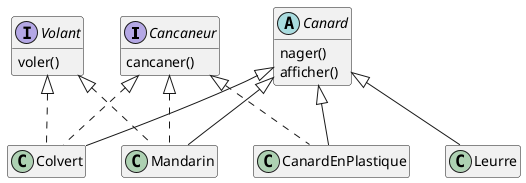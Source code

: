 @startuml

'-----------------------------------
' UML concepts illustrated
' JMB 2014
'-----------------------------------

hide empty members
hide empty methods


interface Cancaneur {
cancaner()
}

interface Volant {
voler()
}

abstract class Canard {
nager()
afficher()
}

class Colvert {
}

class Mandarin {
}

class CanardEnPlastique {
}

class Leurre {
}

Canard <|-- Leurre
Canard <|-- CanardEnPlastique
Canard <|-- Mandarin
Canard <|-- Colvert

Volant <|..Colvert
Volant <|..Mandarin

Cancaneur <|..Colvert
Cancaneur <|..Mandarin
Cancaneur <|..CanardEnPlastique

@enduml
